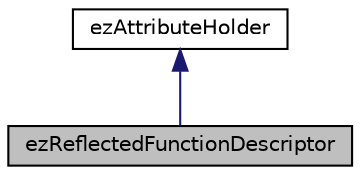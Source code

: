 digraph "ezReflectedFunctionDescriptor"
{
 // LATEX_PDF_SIZE
  edge [fontname="Helvetica",fontsize="10",labelfontname="Helvetica",labelfontsize="10"];
  node [fontname="Helvetica",fontsize="10",shape=record];
  Node1 [label="ezReflectedFunctionDescriptor",height=0.2,width=0.4,color="black", fillcolor="grey75", style="filled", fontcolor="black",tooltip="Stores the description of a reflected function in a serializable form, used by ezReflectedTypeDescrip..."];
  Node2 -> Node1 [dir="back",color="midnightblue",fontsize="10",style="solid",fontname="Helvetica"];
  Node2 [label="ezAttributeHolder",height=0.2,width=0.4,color="black", fillcolor="white", style="filled",URL="$db/d8d/structez_attribute_holder.htm",tooltip=" "];
}
